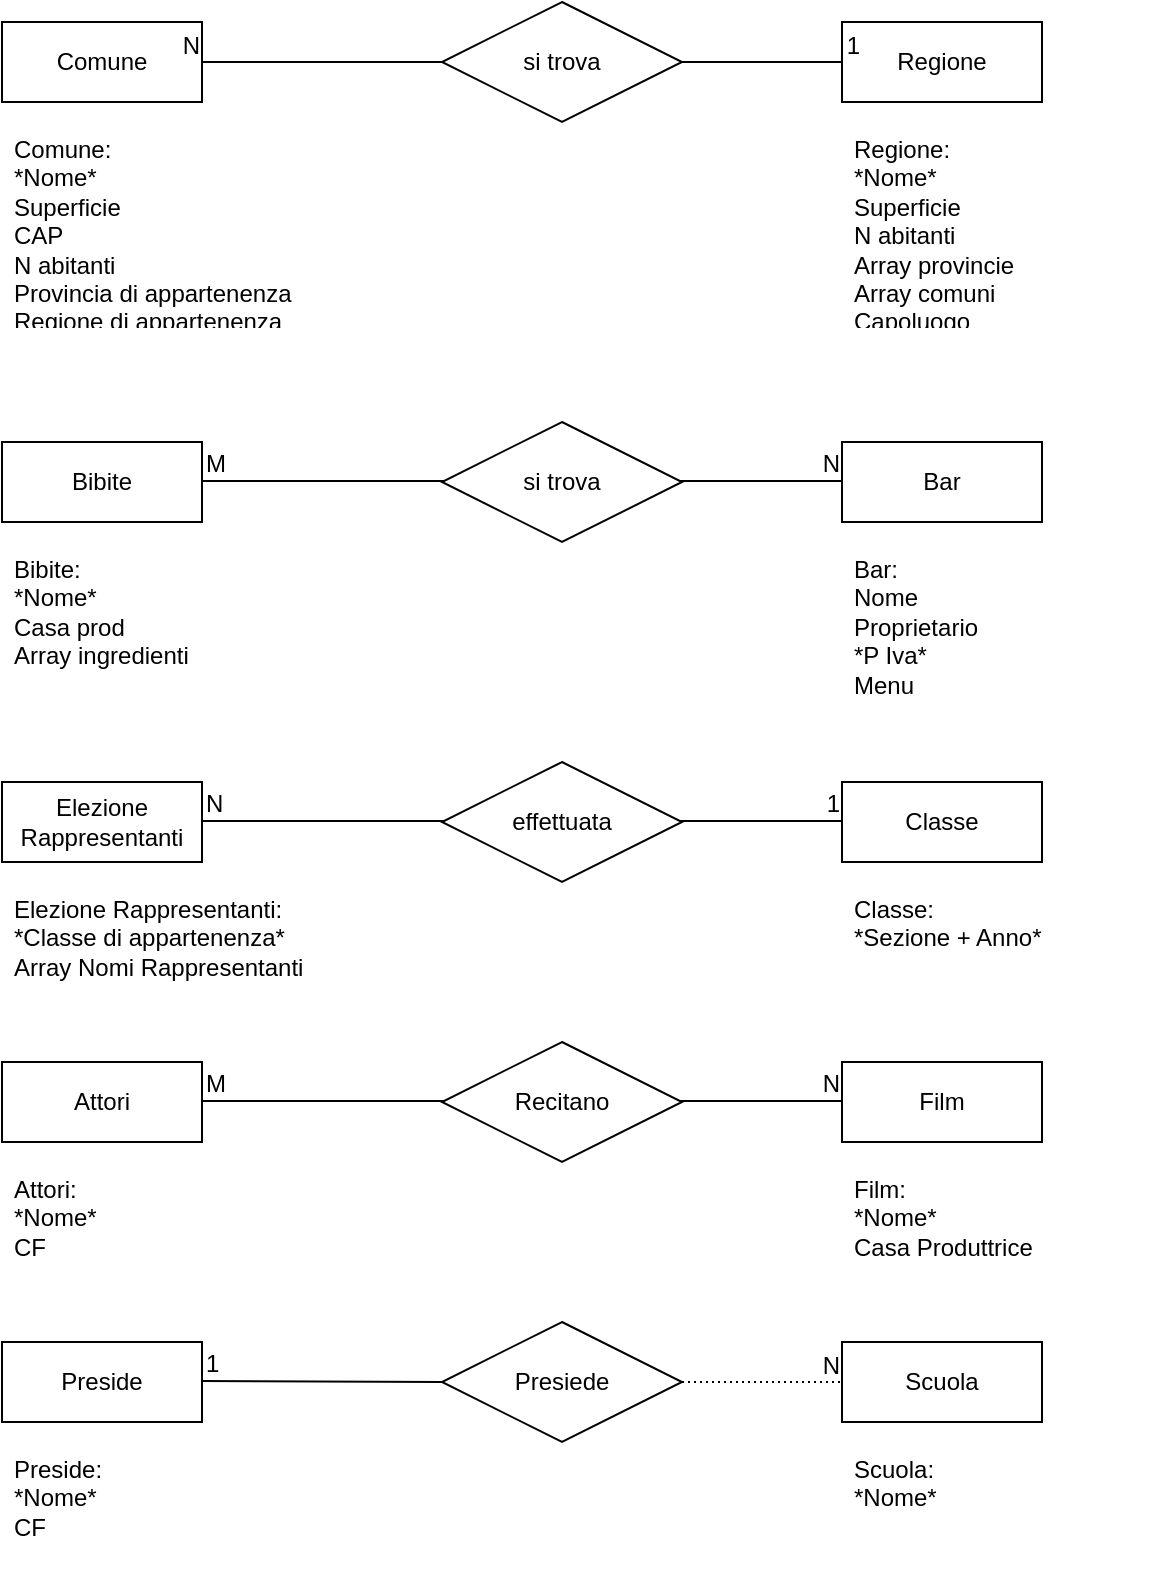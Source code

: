 <mxfile version="24.7.17">
  <diagram id="R2lEEEUBdFMjLlhIrx00" name="Page-1">
    <mxGraphModel dx="1434" dy="772" grid="1" gridSize="10" guides="1" tooltips="1" connect="1" arrows="1" fold="1" page="1" pageScale="1" pageWidth="850" pageHeight="1100" math="0" shadow="0" extFonts="Permanent Marker^https://fonts.googleapis.com/css?family=Permanent+Marker">
      <root>
        <mxCell id="0" />
        <mxCell id="1" parent="0" />
        <mxCell id="KINWoWAg_GiYiKx88e6P-1" value="Comune" style="whiteSpace=wrap;html=1;align=center;" vertex="1" parent="1">
          <mxGeometry x="160" y="80" width="100" height="40" as="geometry" />
        </mxCell>
        <mxCell id="KINWoWAg_GiYiKx88e6P-2" value="si trova" style="shape=rhombus;perimeter=rhombusPerimeter;whiteSpace=wrap;html=1;align=center;" vertex="1" parent="1">
          <mxGeometry x="380" y="70" width="120" height="60" as="geometry" />
        </mxCell>
        <mxCell id="KINWoWAg_GiYiKx88e6P-3" value="Regione" style="whiteSpace=wrap;html=1;align=center;" vertex="1" parent="1">
          <mxGeometry x="580" y="80" width="100" height="40" as="geometry" />
        </mxCell>
        <mxCell id="KINWoWAg_GiYiKx88e6P-4" value="" style="endArrow=none;html=1;rounded=0;exitX=1;exitY=0.5;exitDx=0;exitDy=0;entryX=0;entryY=0.5;entryDx=0;entryDy=0;" edge="1" parent="1" source="KINWoWAg_GiYiKx88e6P-2" target="KINWoWAg_GiYiKx88e6P-3">
          <mxGeometry relative="1" as="geometry">
            <mxPoint x="420" y="400" as="sourcePoint" />
            <mxPoint x="580" y="400" as="targetPoint" />
          </mxGeometry>
        </mxCell>
        <mxCell id="KINWoWAg_GiYiKx88e6P-5" value="1" style="resizable=0;html=1;whiteSpace=wrap;align=right;verticalAlign=bottom;" connectable="0" vertex="1" parent="KINWoWAg_GiYiKx88e6P-4">
          <mxGeometry x="1" relative="1" as="geometry">
            <mxPoint x="10" as="offset" />
          </mxGeometry>
        </mxCell>
        <mxCell id="KINWoWAg_GiYiKx88e6P-6" value="" style="endArrow=none;html=1;rounded=0;exitX=1;exitY=0.5;exitDx=0;exitDy=0;entryX=0;entryY=0.5;entryDx=0;entryDy=0;" edge="1" parent="1" source="KINWoWAg_GiYiKx88e6P-1" target="KINWoWAg_GiYiKx88e6P-2">
          <mxGeometry relative="1" as="geometry">
            <mxPoint x="420" y="400" as="sourcePoint" />
            <mxPoint x="580" y="400" as="targetPoint" />
          </mxGeometry>
        </mxCell>
        <mxCell id="KINWoWAg_GiYiKx88e6P-7" value="N" style="resizable=0;html=1;whiteSpace=wrap;align=right;verticalAlign=bottom;" connectable="0" vertex="1" parent="KINWoWAg_GiYiKx88e6P-6">
          <mxGeometry x="1" relative="1" as="geometry">
            <mxPoint x="-120" as="offset" />
          </mxGeometry>
        </mxCell>
        <mxCell id="KINWoWAg_GiYiKx88e6P-8" value="Comune:&lt;div&gt;*Nome*&lt;br&gt;&lt;div&gt;Superficie&lt;/div&gt;&lt;div&gt;CAP&lt;/div&gt;&lt;div&gt;N abitanti&lt;/div&gt;&lt;div&gt;Provincia di appartenenza&lt;/div&gt;&lt;div&gt;Regione di appartenenza&lt;/div&gt;&lt;/div&gt;" style="text;strokeColor=none;fillColor=none;spacingLeft=4;spacingRight=4;overflow=hidden;rotatable=0;points=[[0,0.5],[1,0.5]];portConstraint=eastwest;fontSize=12;whiteSpace=wrap;html=1;" vertex="1" parent="1">
          <mxGeometry x="160" y="130" width="160" height="100" as="geometry" />
        </mxCell>
        <mxCell id="KINWoWAg_GiYiKx88e6P-9" value="Regione:&lt;div&gt;*Nome*&lt;br&gt;&lt;div&gt;Superficie&lt;/div&gt;&lt;div&gt;N abitanti&lt;/div&gt;&lt;div&gt;Array provincie&lt;/div&gt;&lt;div&gt;Array comuni&lt;/div&gt;&lt;div&gt;Capoluogo&lt;/div&gt;&lt;/div&gt;" style="text;strokeColor=none;fillColor=none;spacingLeft=4;spacingRight=4;overflow=hidden;rotatable=0;points=[[0,0.5],[1,0.5]];portConstraint=eastwest;fontSize=12;whiteSpace=wrap;html=1;" vertex="1" parent="1">
          <mxGeometry x="580" y="130" width="160" height="100" as="geometry" />
        </mxCell>
        <mxCell id="KINWoWAg_GiYiKx88e6P-10" value="Bibite" style="whiteSpace=wrap;html=1;align=center;" vertex="1" parent="1">
          <mxGeometry x="160" y="290" width="100" height="40" as="geometry" />
        </mxCell>
        <mxCell id="KINWoWAg_GiYiKx88e6P-12" value="Bar" style="whiteSpace=wrap;html=1;align=center;" vertex="1" parent="1">
          <mxGeometry x="580" y="290" width="100" height="40" as="geometry" />
        </mxCell>
        <mxCell id="KINWoWAg_GiYiKx88e6P-17" value="Bibite:&lt;div&gt;*Nome*&lt;/div&gt;&lt;div&gt;Casa prod&lt;/div&gt;&lt;div&gt;Array ingredienti&lt;/div&gt;" style="text;strokeColor=none;fillColor=none;spacingLeft=4;spacingRight=4;overflow=hidden;rotatable=0;points=[[0,0.5],[1,0.5]];portConstraint=eastwest;fontSize=12;whiteSpace=wrap;html=1;" vertex="1" parent="1">
          <mxGeometry x="160" y="340" width="160" height="70" as="geometry" />
        </mxCell>
        <mxCell id="KINWoWAg_GiYiKx88e6P-18" value="Bar:&lt;div&gt;Nome&lt;/div&gt;&lt;div&gt;Proprietario&lt;/div&gt;&lt;div&gt;*P Iva*&lt;/div&gt;&lt;div&gt;Menu&lt;/div&gt;" style="text;strokeColor=none;fillColor=none;spacingLeft=4;spacingRight=4;overflow=hidden;rotatable=0;points=[[0,0.5],[1,0.5]];portConstraint=eastwest;fontSize=12;whiteSpace=wrap;html=1;" vertex="1" parent="1">
          <mxGeometry x="580" y="340" width="160" height="100" as="geometry" />
        </mxCell>
        <mxCell id="KINWoWAg_GiYiKx88e6P-19" value="" style="endArrow=none;html=1;rounded=0;exitX=1;exitY=0.5;exitDx=0;exitDy=0;" edge="1" parent="1">
          <mxGeometry relative="1" as="geometry">
            <mxPoint x="260" y="309.5" as="sourcePoint" />
            <mxPoint x="580" y="309.5" as="targetPoint" />
          </mxGeometry>
        </mxCell>
        <mxCell id="KINWoWAg_GiYiKx88e6P-20" value="M" style="resizable=0;html=1;whiteSpace=wrap;align=left;verticalAlign=bottom;" connectable="0" vertex="1" parent="KINWoWAg_GiYiKx88e6P-19">
          <mxGeometry x="-1" relative="1" as="geometry" />
        </mxCell>
        <mxCell id="KINWoWAg_GiYiKx88e6P-21" value="N" style="resizable=0;html=1;whiteSpace=wrap;align=right;verticalAlign=bottom;" connectable="0" vertex="1" parent="KINWoWAg_GiYiKx88e6P-19">
          <mxGeometry x="1" relative="1" as="geometry" />
        </mxCell>
        <mxCell id="KINWoWAg_GiYiKx88e6P-11" value="si trova" style="shape=rhombus;perimeter=rhombusPerimeter;whiteSpace=wrap;html=1;align=center;" vertex="1" parent="1">
          <mxGeometry x="380" y="280" width="120" height="60" as="geometry" />
        </mxCell>
        <mxCell id="KINWoWAg_GiYiKx88e6P-22" value="Elezione Rappresentanti" style="whiteSpace=wrap;html=1;align=center;" vertex="1" parent="1">
          <mxGeometry x="160" y="460" width="100" height="40" as="geometry" />
        </mxCell>
        <mxCell id="KINWoWAg_GiYiKx88e6P-23" value="Classe" style="whiteSpace=wrap;html=1;align=center;" vertex="1" parent="1">
          <mxGeometry x="580" y="460" width="100" height="40" as="geometry" />
        </mxCell>
        <mxCell id="KINWoWAg_GiYiKx88e6P-24" value="Elezione Rappresentanti:&lt;div&gt;*Classe di appartenenza*&lt;br&gt;&lt;div&gt;Array Nomi Rappresentanti&lt;/div&gt;&lt;/div&gt;" style="text;strokeColor=none;fillColor=none;spacingLeft=4;spacingRight=4;overflow=hidden;rotatable=0;points=[[0,0.5],[1,0.5]];portConstraint=eastwest;fontSize=12;whiteSpace=wrap;html=1;" vertex="1" parent="1">
          <mxGeometry x="160" y="510" width="160" height="60" as="geometry" />
        </mxCell>
        <mxCell id="KINWoWAg_GiYiKx88e6P-25" value="Classe:&lt;div&gt;*Sezione + Anno*&lt;/div&gt;" style="text;strokeColor=none;fillColor=none;spacingLeft=4;spacingRight=4;overflow=hidden;rotatable=0;points=[[0,0.5],[1,0.5]];portConstraint=eastwest;fontSize=12;whiteSpace=wrap;html=1;" vertex="1" parent="1">
          <mxGeometry x="580" y="510" width="160" height="50" as="geometry" />
        </mxCell>
        <mxCell id="KINWoWAg_GiYiKx88e6P-26" value="" style="endArrow=none;html=1;rounded=0;exitX=1;exitY=0.5;exitDx=0;exitDy=0;" edge="1" parent="1">
          <mxGeometry relative="1" as="geometry">
            <mxPoint x="260" y="479.5" as="sourcePoint" />
            <mxPoint x="580" y="479.5" as="targetPoint" />
          </mxGeometry>
        </mxCell>
        <mxCell id="KINWoWAg_GiYiKx88e6P-27" value="N" style="resizable=0;html=1;whiteSpace=wrap;align=left;verticalAlign=bottom;" connectable="0" vertex="1" parent="KINWoWAg_GiYiKx88e6P-26">
          <mxGeometry x="-1" relative="1" as="geometry" />
        </mxCell>
        <mxCell id="KINWoWAg_GiYiKx88e6P-28" value="1" style="resizable=0;html=1;whiteSpace=wrap;align=right;verticalAlign=bottom;" connectable="0" vertex="1" parent="KINWoWAg_GiYiKx88e6P-26">
          <mxGeometry x="1" relative="1" as="geometry" />
        </mxCell>
        <mxCell id="KINWoWAg_GiYiKx88e6P-29" value="effettuata" style="shape=rhombus;perimeter=rhombusPerimeter;whiteSpace=wrap;html=1;align=center;" vertex="1" parent="1">
          <mxGeometry x="380" y="450" width="120" height="60" as="geometry" />
        </mxCell>
        <mxCell id="KINWoWAg_GiYiKx88e6P-30" value="Attori" style="whiteSpace=wrap;html=1;align=center;" vertex="1" parent="1">
          <mxGeometry x="160" y="600" width="100" height="40" as="geometry" />
        </mxCell>
        <mxCell id="KINWoWAg_GiYiKx88e6P-31" value="Film" style="whiteSpace=wrap;html=1;align=center;" vertex="1" parent="1">
          <mxGeometry x="580" y="600" width="100" height="40" as="geometry" />
        </mxCell>
        <mxCell id="KINWoWAg_GiYiKx88e6P-32" value="&lt;div&gt;Attori:&lt;/div&gt;&lt;div&gt;*Nome*&lt;br&gt;&lt;div&gt;CF&lt;/div&gt;&lt;/div&gt;" style="text;strokeColor=none;fillColor=none;spacingLeft=4;spacingRight=4;overflow=hidden;rotatable=0;points=[[0,0.5],[1,0.5]];portConstraint=eastwest;fontSize=12;whiteSpace=wrap;html=1;" vertex="1" parent="1">
          <mxGeometry x="160" y="650" width="160" height="60" as="geometry" />
        </mxCell>
        <mxCell id="KINWoWAg_GiYiKx88e6P-33" value="Film:&lt;div&gt;*Nome*&lt;/div&gt;&lt;div&gt;Casa Produttrice&lt;/div&gt;" style="text;strokeColor=none;fillColor=none;spacingLeft=4;spacingRight=4;overflow=hidden;rotatable=0;points=[[0,0.5],[1,0.5]];portConstraint=eastwest;fontSize=12;whiteSpace=wrap;html=1;" vertex="1" parent="1">
          <mxGeometry x="580" y="650" width="160" height="50" as="geometry" />
        </mxCell>
        <mxCell id="KINWoWAg_GiYiKx88e6P-34" value="" style="endArrow=none;html=1;rounded=0;exitX=1;exitY=0.5;exitDx=0;exitDy=0;" edge="1" parent="1">
          <mxGeometry relative="1" as="geometry">
            <mxPoint x="260" y="619.5" as="sourcePoint" />
            <mxPoint x="580" y="619.5" as="targetPoint" />
          </mxGeometry>
        </mxCell>
        <mxCell id="KINWoWAg_GiYiKx88e6P-35" value="M" style="resizable=0;html=1;whiteSpace=wrap;align=left;verticalAlign=bottom;" connectable="0" vertex="1" parent="KINWoWAg_GiYiKx88e6P-34">
          <mxGeometry x="-1" relative="1" as="geometry" />
        </mxCell>
        <mxCell id="KINWoWAg_GiYiKx88e6P-36" value="N" style="resizable=0;html=1;whiteSpace=wrap;align=right;verticalAlign=bottom;" connectable="0" vertex="1" parent="KINWoWAg_GiYiKx88e6P-34">
          <mxGeometry x="1" relative="1" as="geometry" />
        </mxCell>
        <mxCell id="KINWoWAg_GiYiKx88e6P-37" value="Recitano" style="shape=rhombus;perimeter=rhombusPerimeter;whiteSpace=wrap;html=1;align=center;" vertex="1" parent="1">
          <mxGeometry x="380" y="590" width="120" height="60" as="geometry" />
        </mxCell>
        <mxCell id="KINWoWAg_GiYiKx88e6P-38" value="Preside" style="whiteSpace=wrap;html=1;align=center;" vertex="1" parent="1">
          <mxGeometry x="160" y="740" width="100" height="40" as="geometry" />
        </mxCell>
        <mxCell id="KINWoWAg_GiYiKx88e6P-39" value="Scuola" style="whiteSpace=wrap;html=1;align=center;" vertex="1" parent="1">
          <mxGeometry x="580" y="740" width="100" height="40" as="geometry" />
        </mxCell>
        <mxCell id="KINWoWAg_GiYiKx88e6P-40" value="&lt;div&gt;Preside:&lt;/div&gt;&lt;div&gt;*Nome*&lt;br&gt;&lt;div&gt;CF&lt;/div&gt;&lt;/div&gt;" style="text;strokeColor=none;fillColor=none;spacingLeft=4;spacingRight=4;overflow=hidden;rotatable=0;points=[[0,0.5],[1,0.5]];portConstraint=eastwest;fontSize=12;whiteSpace=wrap;html=1;" vertex="1" parent="1">
          <mxGeometry x="160" y="790" width="160" height="60" as="geometry" />
        </mxCell>
        <mxCell id="KINWoWAg_GiYiKx88e6P-41" value="Scuola:&lt;div&gt;*Nome*&lt;/div&gt;&lt;div&gt;&lt;br&gt;&lt;/div&gt;" style="text;strokeColor=none;fillColor=none;spacingLeft=4;spacingRight=4;overflow=hidden;rotatable=0;points=[[0,0.5],[1,0.5]];portConstraint=eastwest;fontSize=12;whiteSpace=wrap;html=1;" vertex="1" parent="1">
          <mxGeometry x="580" y="790" width="160" height="40" as="geometry" />
        </mxCell>
        <mxCell id="KINWoWAg_GiYiKx88e6P-42" value="" style="endArrow=none;html=1;rounded=0;exitX=1;exitY=0.5;exitDx=0;exitDy=0;entryX=0;entryY=0.5;entryDx=0;entryDy=0;" edge="1" parent="1" target="KINWoWAg_GiYiKx88e6P-45">
          <mxGeometry relative="1" as="geometry">
            <mxPoint x="260" y="759.5" as="sourcePoint" />
            <mxPoint x="580" y="759.5" as="targetPoint" />
          </mxGeometry>
        </mxCell>
        <mxCell id="KINWoWAg_GiYiKx88e6P-43" value="1" style="resizable=0;html=1;whiteSpace=wrap;align=left;verticalAlign=bottom;" connectable="0" vertex="1" parent="KINWoWAg_GiYiKx88e6P-42">
          <mxGeometry x="-1" relative="1" as="geometry" />
        </mxCell>
        <mxCell id="KINWoWAg_GiYiKx88e6P-45" value="Presiede" style="shape=rhombus;perimeter=rhombusPerimeter;whiteSpace=wrap;html=1;align=center;" vertex="1" parent="1">
          <mxGeometry x="380" y="730" width="120" height="60" as="geometry" />
        </mxCell>
        <mxCell id="KINWoWAg_GiYiKx88e6P-49" value="" style="endArrow=none;html=1;rounded=0;dashed=1;dashPattern=1 2;" edge="1" parent="1">
          <mxGeometry relative="1" as="geometry">
            <mxPoint x="500" y="760" as="sourcePoint" />
            <mxPoint x="580" y="760" as="targetPoint" />
          </mxGeometry>
        </mxCell>
        <mxCell id="KINWoWAg_GiYiKx88e6P-50" value="N" style="resizable=0;html=1;whiteSpace=wrap;align=right;verticalAlign=bottom;" connectable="0" vertex="1" parent="KINWoWAg_GiYiKx88e6P-49">
          <mxGeometry x="1" relative="1" as="geometry" />
        </mxCell>
      </root>
    </mxGraphModel>
  </diagram>
</mxfile>
